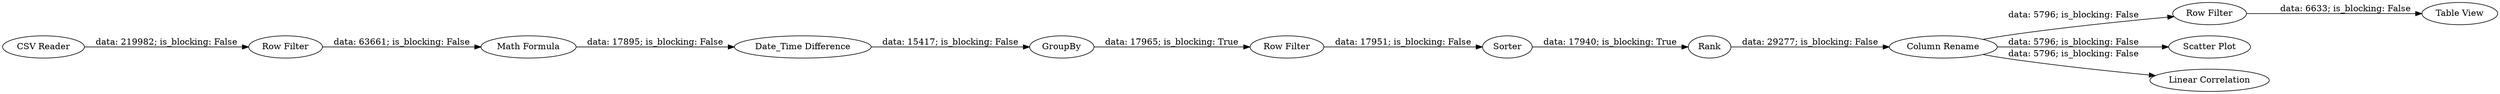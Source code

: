 digraph {
	"7127392674299163986_1" [label="CSV Reader"]
	"7127392674299163986_5" [label=GroupBy]
	"7127392674299163986_17" [label="Row Filter"]
	"7127392674299163986_18" [label="Scatter Plot"]
	"7127392674299163986_20" [label="Linear Correlation"]
	"7127392674299163986_2" [label="Date_Time Difference"]
	"7127392674299163986_4" [label="Math Formula"]
	"7127392674299163986_19" [label="Row Filter"]
	"7127392674299163986_6" [label=Rank]
	"7127392674299163986_21" [label="Table View"]
	"7127392674299163986_7" [label=Sorter]
	"7127392674299163986_16" [label="Column Rename"]
	"7127392674299163986_3" [label="Row Filter"]
	"7127392674299163986_19" -> "7127392674299163986_7" [label="data: 17951; is_blocking: False"]
	"7127392674299163986_16" -> "7127392674299163986_17" [label="data: 5796; is_blocking: False"]
	"7127392674299163986_16" -> "7127392674299163986_20" [label="data: 5796; is_blocking: False"]
	"7127392674299163986_3" -> "7127392674299163986_4" [label="data: 63661; is_blocking: False"]
	"7127392674299163986_17" -> "7127392674299163986_21" [label="data: 6633; is_blocking: False"]
	"7127392674299163986_2" -> "7127392674299163986_5" [label="data: 15417; is_blocking: False"]
	"7127392674299163986_4" -> "7127392674299163986_2" [label="data: 17895; is_blocking: False"]
	"7127392674299163986_16" -> "7127392674299163986_18" [label="data: 5796; is_blocking: False"]
	"7127392674299163986_5" -> "7127392674299163986_19" [label="data: 17965; is_blocking: True"]
	"7127392674299163986_6" -> "7127392674299163986_16" [label="data: 29277; is_blocking: False"]
	"7127392674299163986_7" -> "7127392674299163986_6" [label="data: 17940; is_blocking: True"]
	"7127392674299163986_1" -> "7127392674299163986_3" [label="data: 219982; is_blocking: False"]
	rankdir=LR
}
